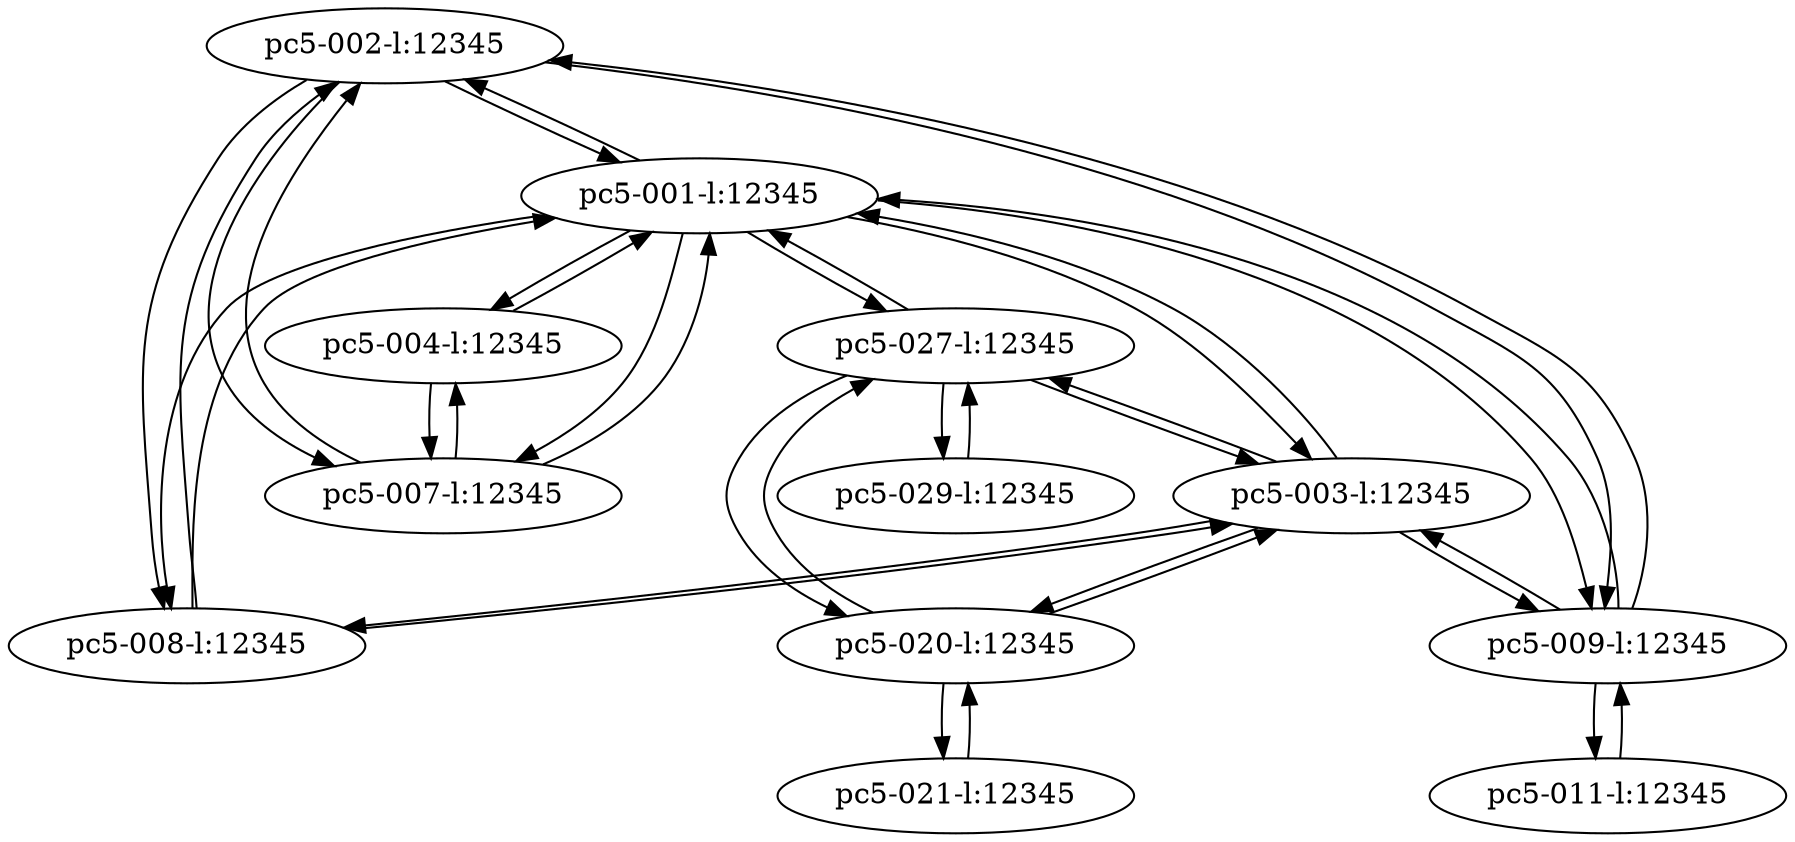 digraph {
graph [name="networkGraph"]
A[label="pc5-002-l:12345"];
B[label="pc5-001-l:12345"];
C[label="pc5-003-l:12345"];
D[label="pc5-004-l:12345"];
E[label="pc5-007-l:12345"];
F[label="pc5-008-l:12345"];
G[label="pc5-009-l:12345"];
H[label="pc5-011-l:12345"];
I[label="pc5-020-l:12345"];
J[label="pc5-021-l:12345"];
K[label="pc5-027-l:12345"];
L[label="pc5-029-l:12345"];
A->B;
A->E;
A->F;
A->G;
B->A;
B->C;
B->D;
B->E;
B->F;
B->G;
B->K;
C->B;
C->F;
C->G;
C->I;
C->K;
D->B;
D->E;
E->A;
E->B;
E->D;
F->A;
F->B;
F->C;
G->A;
G->B;
G->C;
G->H;
H->G;
I->C;
I->J;
I->K;
J->I;
K->B;
K->C;
K->I;
K->L;
L->K;
}